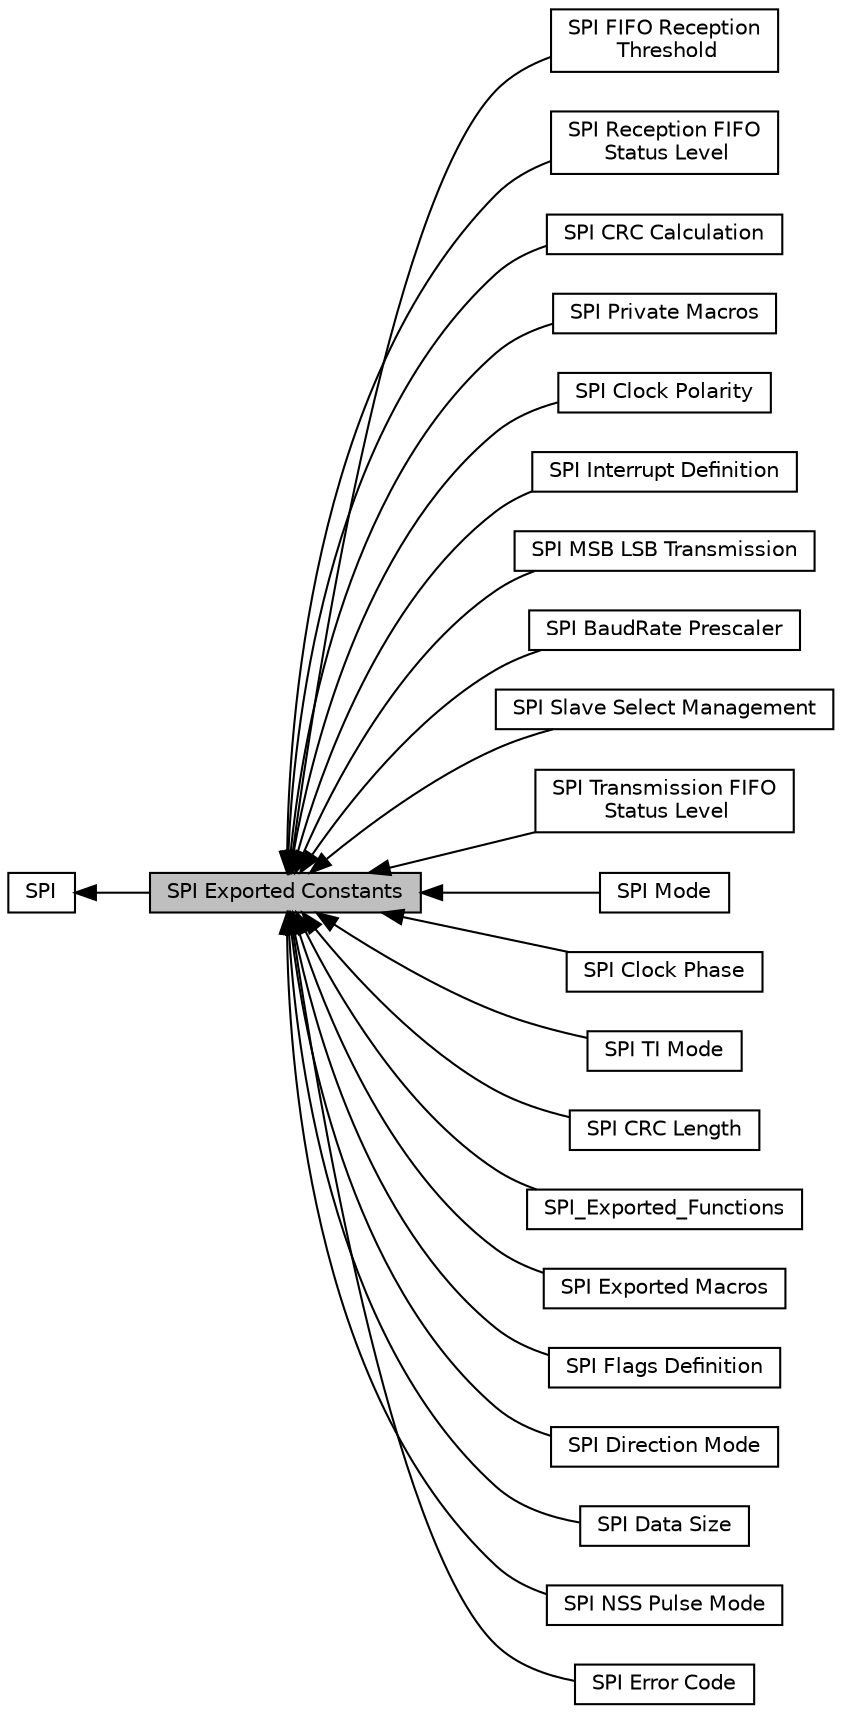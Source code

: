 digraph "SPI Exported Constants"
{
  edge [fontname="Helvetica",fontsize="10",labelfontname="Helvetica",labelfontsize="10"];
  node [fontname="Helvetica",fontsize="10",shape=record];
  rankdir=LR;
  Node15 [label="SPI FIFO Reception\l Threshold",height=0.2,width=0.4,color="black", fillcolor="white", style="filled",URL="$group___s_p_i___f_i_f_o__reception__threshold.html",tooltip="This parameter can be one of the following values: SPI_RXFIFO_THRESHOLD or SPI_RXFIFO_THRESHOLD_QF : ..."];
  Node19 [label="SPI Reception FIFO\l Status Level",height=0.2,width=0.4,color="black", fillcolor="white", style="filled",URL="$group___s_p_i__reception__fifo__status__level.html"];
  Node0 [label="SPI Exported Constants",height=0.2,width=0.4,color="black", fillcolor="grey75", style="filled", fontcolor="black"];
  Node13 [label="SPI CRC Calculation",height=0.2,width=0.4,color="black", fillcolor="white", style="filled",URL="$group___s_p_i___c_r_c___calculation.html"];
  Node21 [label="SPI Private Macros",height=0.2,width=0.4,color="black", fillcolor="white", style="filled",URL="$group___s_p_i___private___macros.html"];
  Node6 [label="SPI Clock Polarity",height=0.2,width=0.4,color="black", fillcolor="white", style="filled",URL="$group___s_p_i___clock___polarity.html"];
  Node1 [label="SPI",height=0.2,width=0.4,color="black", fillcolor="white", style="filled",URL="$group___s_p_i.html",tooltip="SPI HAL module driver. "];
  Node16 [label="SPI Interrupt Definition",height=0.2,width=0.4,color="black", fillcolor="white", style="filled",URL="$group___s_p_i___interrupt__definition.html"];
  Node11 [label="SPI MSB LSB Transmission",height=0.2,width=0.4,color="black", fillcolor="white", style="filled",URL="$group___s_p_i___m_s_b___l_s_b__transmission.html"];
  Node10 [label="SPI BaudRate Prescaler",height=0.2,width=0.4,color="black", fillcolor="white", style="filled",URL="$group___s_p_i___baud_rate___prescaler.html"];
  Node8 [label="SPI Slave Select Management",height=0.2,width=0.4,color="black", fillcolor="white", style="filled",URL="$group___s_p_i___slave___select__management.html"];
  Node18 [label="SPI Transmission FIFO\l Status Level",height=0.2,width=0.4,color="black", fillcolor="white", style="filled",URL="$group___s_p_i__transmission__fifo__status__level.html"];
  Node3 [label="SPI Mode",height=0.2,width=0.4,color="black", fillcolor="white", style="filled",URL="$group___s_p_i___mode.html"];
  Node7 [label="SPI Clock Phase",height=0.2,width=0.4,color="black", fillcolor="white", style="filled",URL="$group___s_p_i___clock___phase.html"];
  Node12 [label="SPI TI Mode",height=0.2,width=0.4,color="black", fillcolor="white", style="filled",URL="$group___s_p_i___t_i__mode.html"];
  Node14 [label="SPI CRC Length",height=0.2,width=0.4,color="black", fillcolor="white", style="filled",URL="$group___s_p_i___c_r_c__length.html",tooltip="This parameter can be one of the following values: SPI_CRC_LENGTH_DATASIZE: aligned with the data siz..."];
  Node22 [label="SPI_Exported_Functions",height=0.2,width=0.4,color="black", fillcolor="white", style="filled",URL="$group___s_p_i___exported___functions.html"];
  Node20 [label="SPI Exported Macros",height=0.2,width=0.4,color="black", fillcolor="white", style="filled",URL="$group___s_p_i___exported___macros.html"];
  Node17 [label="SPI Flags Definition",height=0.2,width=0.4,color="black", fillcolor="white", style="filled",URL="$group___s_p_i___flags__definition.html"];
  Node4 [label="SPI Direction Mode",height=0.2,width=0.4,color="black", fillcolor="white", style="filled",URL="$group___s_p_i___direction.html"];
  Node5 [label="SPI Data Size",height=0.2,width=0.4,color="black", fillcolor="white", style="filled",URL="$group___s_p_i___data___size.html"];
  Node9 [label="SPI NSS Pulse Mode",height=0.2,width=0.4,color="black", fillcolor="white", style="filled",URL="$group___s_p_i___n_s_s_p___mode.html"];
  Node2 [label="SPI Error Code",height=0.2,width=0.4,color="black", fillcolor="white", style="filled",URL="$group___s_p_i___error___code.html"];
  Node1->Node0 [shape=plaintext, dir="back", style="solid"];
  Node0->Node2 [shape=plaintext, dir="back", style="solid"];
  Node0->Node3 [shape=plaintext, dir="back", style="solid"];
  Node0->Node4 [shape=plaintext, dir="back", style="solid"];
  Node0->Node5 [shape=plaintext, dir="back", style="solid"];
  Node0->Node6 [shape=plaintext, dir="back", style="solid"];
  Node0->Node7 [shape=plaintext, dir="back", style="solid"];
  Node0->Node8 [shape=plaintext, dir="back", style="solid"];
  Node0->Node9 [shape=plaintext, dir="back", style="solid"];
  Node0->Node10 [shape=plaintext, dir="back", style="solid"];
  Node0->Node11 [shape=plaintext, dir="back", style="solid"];
  Node0->Node12 [shape=plaintext, dir="back", style="solid"];
  Node0->Node13 [shape=plaintext, dir="back", style="solid"];
  Node0->Node14 [shape=plaintext, dir="back", style="solid"];
  Node0->Node15 [shape=plaintext, dir="back", style="solid"];
  Node0->Node16 [shape=plaintext, dir="back", style="solid"];
  Node0->Node17 [shape=plaintext, dir="back", style="solid"];
  Node0->Node18 [shape=plaintext, dir="back", style="solid"];
  Node0->Node19 [shape=plaintext, dir="back", style="solid"];
  Node0->Node20 [shape=plaintext, dir="back", style="solid"];
  Node0->Node21 [shape=plaintext, dir="back", style="solid"];
  Node0->Node22 [shape=plaintext, dir="back", style="solid"];
}
